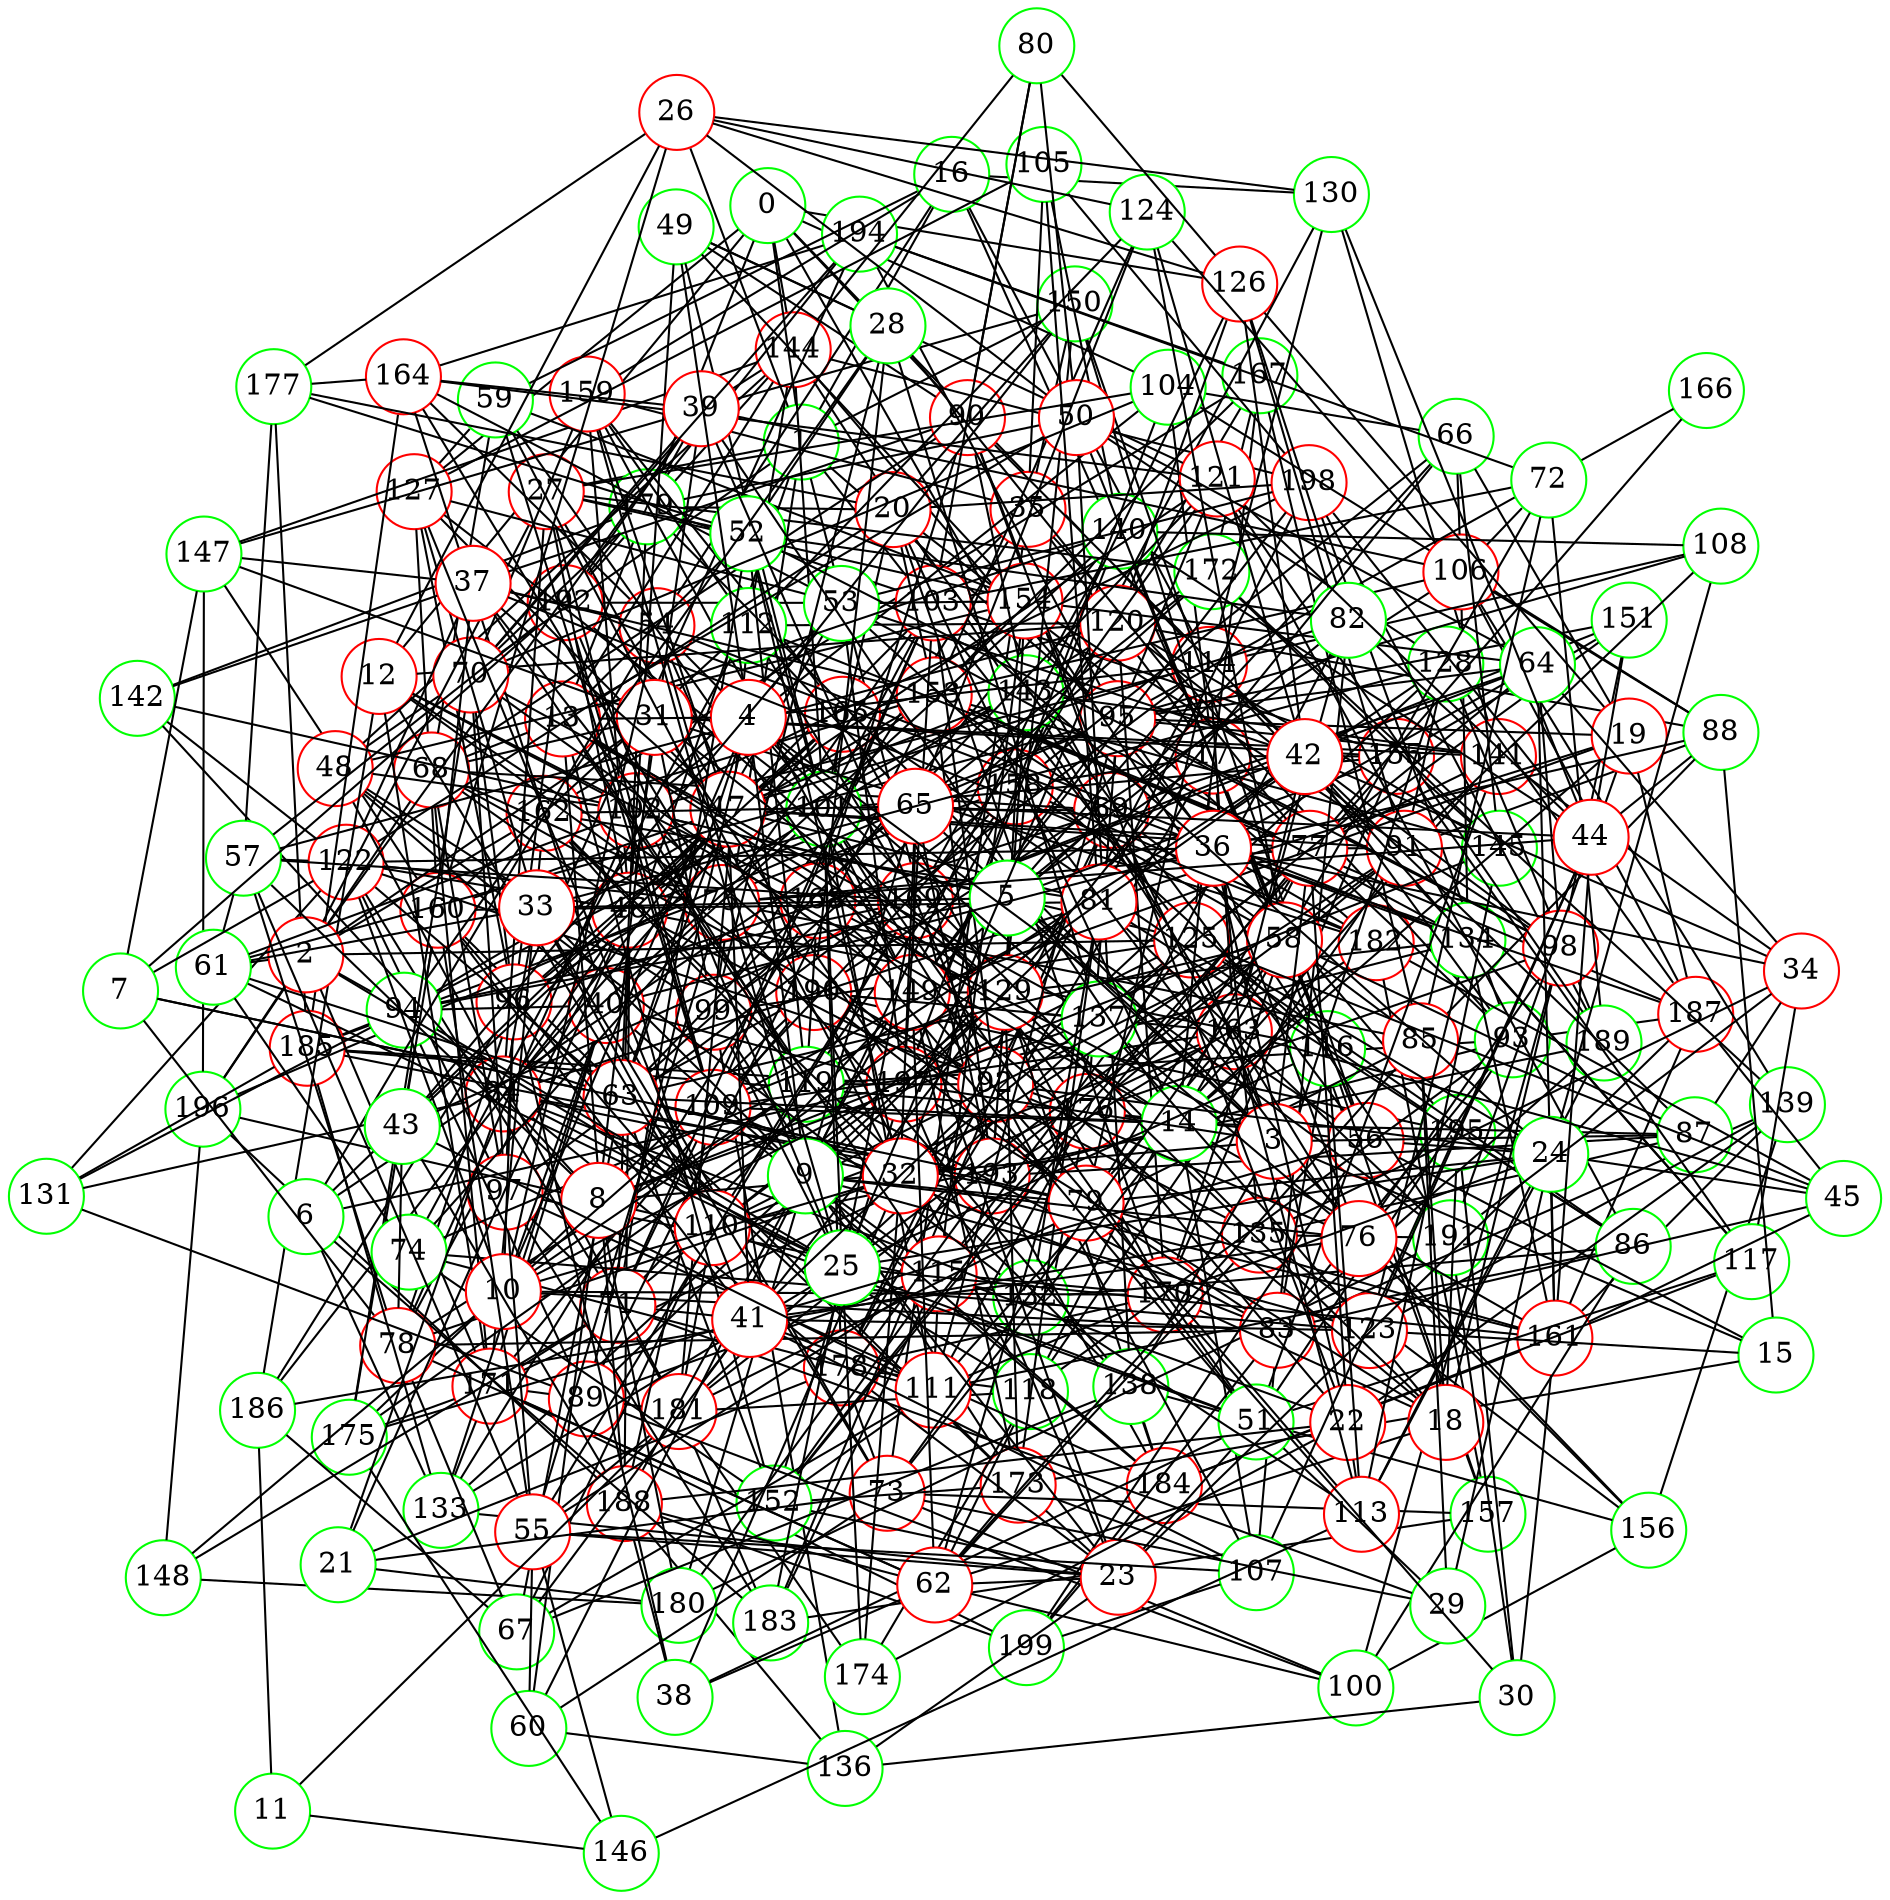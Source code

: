 graph {
graph ["layout"="fdp"]
node ["style"="filled","fillcolor"="white","fixedsize"="true","shape"="circle"]
"0" ["color"="green"]
"144" ["color"="red"]
"192" ["color"="red"]
"194" ["color"="green"]
"147" ["color"="green"]
"160" ["color"="red"]
"173" ["color"="red"]
"175" ["color"="green"]
"190" ["color"="red"]
"195" ["color"="green"]
"196" ["color"="green"]
"163" ["color"="red"]
"171" ["color"="red"]
"199" ["color"="green"]
"198" ["color"="red"]
"1" ["color"="green"]
"16" ["color"="green"]
"17" ["color"="red"]
"35" ["color"="red"]
"99" ["color"="red"]
"136" ["color"="green"]
"188" ["color"="red"]
"125" ["color"="red"]
"197" ["color"="red"]
"167" ["color"="green"]
"172" ["color"="green"]
"181" ["color"="red"]
"183" ["color"="green"]
"151" ["color"="green"]
"169" ["color"="red"]
"176" ["color"="red"]
"185" ["color"="red"]
"155" ["color"="red"]
"179" ["color"="green"]
"170" ["color"="red"]
"178" ["color"="red"]
"158" ["color"="red"]
"182" ["color"="red"]
"193" ["color"="red"]
"150" ["color"="green"]
"73" ["color"="red"]
"100" ["color"="green"]
"156" ["color"="green"]
"157" ["color"="green"]
"105" ["color"="green"]
"140" ["color"="green"]
"168" ["color"="red"]
"127" ["color"="red"]
"93" ["color"="green"]
"118" ["color"="green"]
"174" ["color"="green"]
"119" ["color"="green"]
"187" ["color"="red"]
"46" ["color"="red"]
"96" ["color"="red"]
"97" ["color"="red"]
"114" ["color"="red"]
"130" ["color"="green"]
"141" ["color"="red"]
"143" ["color"="green"]
"134" ["color"="green"]
"161" ["color"="red"]
"184" ["color"="red"]
"132" ["color"="green"]
"122" ["color"="red"]
"131" ["color"="green"]
"142" ["color"="green"]
"165" ["color"="red"]
"186" ["color"="green"]
"162" ["color"="red"]
"68" ["color"="red"]
"69" ["color"="red"]
"101" ["color"="green"]
"103" ["color"="red"]
"154" ["color"="red"]
"191" ["color"="green"]
"109" ["color"="red"]
"129" ["color"="red"]
"133" ["color"="green"]
"149" ["color"="red"]
"159" ["color"="red"]
"111" ["color"="red"]
"115" ["color"="red"]
"152" ["color"="green"]
"85" ["color"="red"]
"88" ["color"="green"]
"104" ["color"="green"]
"120" ["color"="red"]
"145" ["color"="green"]
"153" ["color"="red"]
"126" ["color"="red"]
"106" ["color"="red"]
"139" ["color"="green"]
"124" ["color"="green"]
"91" ["color"="red"]
"128" ["color"="green"]
"135" ["color"="red"]
"189" ["color"="green"]
"108" ["color"="green"]
"90" ["color"="red"]
"95" ["color"="red"]
"98" ["color"="red"]
"166" ["color"="green"]
"121" ["color"="red"]
"164" ["color"="red"]
"177" ["color"="green"]
"75" ["color"="red"]
"138" ["color"="green"]
"77" ["color"="red"]
"112" ["color"="green"]
"92" ["color"="red"]
"107" ["color"="green"]
"102" ["color"="red"]
"71" ["color"="red"]
"148" ["color"="green"]
"180" ["color"="green"]
"78" ["color"="red"]
"83" ["color"="red"]
"116" ["color"="green"]
"49" ["color"="green"]
"84" ["color"="red"]
"20" ["color"="red"]
"56" ["color"="red"]
"54" ["color"="red"]
"59" ["color"="green"]
"48" ["color"="red"]
"40" ["color"="red"]
"53" ["color"="green"]
"94" ["color"="green"]
"26" ["color"="red"]
"50" ["color"="red"]
"64" ["color"="green"]
"137" ["color"="green"]
"80" ["color"="green"]
"27" ["color"="red"]
"52" ["color"="green"]
"82" ["color"="green"]
"47" ["color"="red"]
"81" ["color"="red"]
"86" ["color"="green"]
"89" ["color"="red"]
"63" ["color"="red"]
"67" ["color"="green"]
"110" ["color"="red"]
"79" ["color"="red"]
"12" ["color"="red"]
"13" ["color"="red"]
"14" ["color"="green"]
"39" ["color"="red"]
"70" ["color"="red"]
"19" ["color"="red"]
"66" ["color"="green"]
"87" ["color"="green"]
"58" ["color"="red"]
"72" ["color"="green"]
"2" ["color"="red"]
"61" ["color"="green"]
"74" ["color"="green"]
"123" ["color"="red"]
"31" ["color"="red"]
"3" ["color"="red"]
"65" ["color"="red"]
"5" ["color"="green"]
"32" ["color"="red"]
"38" ["color"="green"]
"51" ["color"="green"]
"117" ["color"="green"]
"62" ["color"="red"]
"33" ["color"="red"]
"8" ["color"="red"]
"57" ["color"="green"]
"60" ["color"="green"]
"15" ["color"="green"]
"4" ["color"="red"]
"9" ["color"="green"]
"23" ["color"="red"]
"55" ["color"="red"]
"146" ["color"="green"]
"76" ["color"="red"]
"10" ["color"="red"]
"6" ["color"="green"]
"7" ["color"="green"]
"11" ["color"="green"]
"18" ["color"="red"]
"21" ["color"="green"]
"22" ["color"="red"]
"113" ["color"="red"]
"36" ["color"="red"]
"24" ["color"="green"]
"25" ["color"="green"]
"29" ["color"="green"]
"45" ["color"="green"]
"28" ["color"="green"]
"30" ["color"="green"]
"34" ["color"="red"]
"42" ["color"="red"]
"37" ["color"="red"]
"41" ["color"="red"]
"43" ["color"="green"]
"44" ["color"="red"]
"0" -- "144"
"0" -- "1"
"0" -- "114"
"0" -- "69"
"0" -- "104"
"0" -- "90"
"0" -- "12"
"0" -- "13"
"0" -- "126"
"0" -- "127"
"144" -- "192"
"144" -- "147"
"144" -- "163"
"144" -- "195"
"144" -- "198"
"192" -- "194"
"147" -- "160"
"147" -- "196"
"160" -- "173"
"160" -- "175"
"175" -- "190"
"190" -- "195"
"163" -- "171"
"163" -- "190"
"171" -- "199"
"171" -- "175"
"171" -- "190"
"1" -- "16"
"1" -- "48"
"1" -- "193"
"1" -- "99"
"1" -- "150"
"1" -- "182"
"1" -- "40"
"1" -- "26"
"1" -- "27"
"1" -- "125"
"16" -- "17"
"16" -- "114"
"16" -- "130"
"16" -- "54"
"16" -- "59"
"16" -- "159"
"17" -- "35"
"17" -- "197"
"17" -- "135"
"17" -- "104"
"17" -- "178"
"17" -- "20"
"17" -- "150"
"17" -- "56"
"17" -- "155"
"17" -- "93"
"17" -- "157"
"17" -- "158"
"35" -- "99"
"35" -- "150"
"35" -- "73"
"35" -- "105"
"35" -- "93"
"35" -- "46"
"35" -- "159"
"99" -- "136"
"99" -- "125"
"99" -- "173"
"99" -- "158"
"136" -- "188"
"188" -- "196"
"188" -- "199"
"125" -- "197"
"125" -- "167"
"125" -- "181"
"125" -- "151"
"167" -- "194"
"167" -- "172"
"181" -- "183"
"151" -- "169"
"151" -- "155"
"169" -- "176"
"176" -- "185"
"185" -- "197"
"155" -- "179"
"155" -- "170"
"170" -- "178"
"158" -- "182"
"158" -- "167"
"158" -- "185"
"158" -- "188"
"182" -- "193"
"73" -- "178"
"73" -- "100"
"73" -- "157"
"100" -- "156"
"157" -- "182"
"157" -- "183"
"105" -- "198"
"105" -- "140"
"105" -- "127"
"140" -- "197"
"140" -- "168"
"140" -- "169"
"127" -- "160"
"93" -- "193"
"93" -- "118"
"93" -- "198"
"93" -- "119"
"93" -- "187"
"118" -- "176"
"118" -- "178"
"118" -- "181"
"118" -- "174"
"118" -- "190"
"174" -- "181"
"119" -- "168"
"119" -- "158"
"46" -- "96"
"46" -- "162"
"46" -- "68"
"46" -- "165"
"46" -- "102"
"46" -- "71"
"46" -- "135"
"46" -- "78"
"46" -- "49"
"46" -- "84"
"46" -- "116"
"46" -- "153"
"46" -- "122"
"46" -- "188"
"46" -- "95"
"46" -- "159"
"96" -- "192"
"96" -- "97"
"96" -- "194"
"96" -- "165"
"96" -- "172"
"96" -- "173"
"96" -- "186"
"96" -- "127"
"97" -- "114"
"97" -- "132"
"97" -- "183"
"97" -- "184"
"97" -- "122"
"114" -- "130"
"114" -- "163"
"114" -- "134"
"114" -- "178"
"130" -- "141"
"130" -- "158"
"141" -- "143"
"143" -- "193"
"134" -- "161"
"134" -- "197"
"161" -- "184"
"161" -- "187"
"184" -- "193"
"184" -- "199"
"122" -- "131"
"122" -- "142"
"122" -- "176"
"131" -- "185"
"142" -- "179"
"165" -- "195"
"165" -- "168"
"165" -- "170"
"162" -- "167"
"162" -- "171"
"68" -- "97"
"68" -- "196"
"68" -- "69"
"68" -- "90"
"68" -- "75"
"68" -- "171"
"68" -- "92"
"69" -- "96"
"69" -- "101"
"69" -- "178"
"69" -- "85"
"69" -- "149"
"69" -- "183"
"69" -- "153"
"69" -- "90"
"69" -- "95"
"101" -- "103"
"101" -- "111"
"101" -- "144"
"101" -- "178"
"101" -- "149"
"101" -- "155"
"101" -- "127"
"103" -- "192"
"103" -- "197"
"103" -- "154"
"103" -- "109"
"154" -- "191"
"109" -- "192"
"109" -- "129"
"109" -- "163"
"109" -- "184"
"109" -- "188"
"109" -- "158"
"129" -- "192"
"129" -- "193"
"129" -- "133"
"129" -- "134"
"129" -- "173"
"129" -- "149"
"129" -- "181"
"129" -- "150"
"129" -- "184"
"129" -- "154"
"133" -- "168"
"133" -- "185"
"133" -- "171"
"149" -- "198"
"149" -- "173"
"149" -- "159"
"159" -- "165"
"111" -- "176"
"111" -- "115"
"111" -- "152"
"111" -- "170"
"111" -- "141"
"115" -- "183"
"115" -- "152"
"115" -- "154"
"115" -- "170"
"115" -- "155"
"115" -- "125"
"152" -- "176"
"152" -- "197"
"152" -- "173"
"85" -- "181"
"85" -- "167"
"85" -- "88"
"88" -- "104"
"88" -- "120"
"88" -- "106"
"88" -- "91"
"104" -- "197"
"120" -- "145"
"120" -- "170"
"120" -- "126"
"145" -- "153"
"145" -- "155"
"145" -- "172"
"153" -- "193"
"153" -- "162"
"153" -- "167"
"153" -- "154"
"153" -- "187"
"106" -- "165"
"106" -- "134"
"106" -- "139"
"106" -- "187"
"106" -- "124"
"106" -- "190"
"139" -- "161"
"139" -- "156"
"139" -- "172"
"124" -- "153"
"91" -- "128"
"91" -- "176"
"91" -- "118"
"91" -- "120"
"91" -- "108"
"91" -- "126"
"128" -- "135"
"128" -- "187"
"128" -- "189"
"135" -- "186"
"135" -- "156"
"135" -- "191"
"189" -- "198"
"108" -- "114"
"108" -- "140"
"90" -- "168"
"90" -- "143"
"95" -- "98"
"95" -- "194"
"95" -- "196"
"95" -- "166"
"95" -- "108"
"95" -- "141"
"95" -- "111"
"95" -- "176"
"95" -- "149"
"95" -- "151"
"95" -- "121"
"98" -- "176"
"98" -- "100"
"98" -- "151"
"98" -- "154"
"121" -- "164"
"121" -- "169"
"121" -- "189"
"164" -- "177"
"164" -- "194"
"164" -- "185"
"177" -- "185"
"75" -- "164"
"75" -- "85"
"75" -- "103"
"75" -- "122"
"75" -- "138"
"75" -- "77"
"138" -- "162"
"138" -- "184"
"138" -- "156"
"77" -- "132"
"77" -- "166"
"77" -- "141"
"77" -- "112"
"77" -- "118"
"77" -- "152"
"77" -- "153"
"77" -- "91"
"112" -- "144"
"112" -- "160"
"112" -- "181"
"112" -- "120"
"112" -- "169"
"112" -- "124"
"112" -- "159"
"92" -- "128"
"92" -- "101"
"92" -- "103"
"92" -- "119"
"92" -- "107"
"92" -- "190"
"107" -- "199"
"107" -- "173"
"102" -- "198"
"102" -- "104"
"102" -- "142"
"102" -- "114"
"102" -- "119"
"102" -- "125"
"71" -- "97"
"71" -- "129"
"71" -- "103"
"71" -- "171"
"71" -- "109"
"71" -- "148"
"71" -- "149"
"71" -- "181"
"71" -- "122"
"148" -- "180"
"148" -- "196"
"180" -- "193"
"180" -- "191"
"78" -- "96"
"78" -- "83"
"78" -- "102"
"78" -- "119"
"83" -- "199"
"83" -- "107"
"83" -- "139"
"83" -- "109"
"83" -- "116"
"83" -- "119"
"83" -- "93"
"83" -- "189"
"116" -- "157"
"49" -- "101"
"49" -- "121"
"49" -- "90"
"49" -- "154"
"84" -- "193"
"84" -- "131"
"84" -- "132"
"84" -- "165"
"84" -- "140"
"84" -- "178"
"20" -- "177"
"20" -- "179"
"20" -- "101"
"20" -- "150"
"20" -- "198"
"20" -- "56"
"20" -- "153"
"20" -- "122"
"20" -- "170"
"56" -- "176"
"56" -- "150"
"56" -- "199"
"56" -- "140"
"54" -- "164"
"54" -- "134"
"54" -- "135"
"54" -- "190"
"59" -- "68"
"59" -- "149"
"59" -- "154"
"59" -- "109"
"59" -- "127"
"48" -- "144"
"48" -- "99"
"48" -- "132"
"48" -- "181"
"48" -- "102"
"48" -- "154"
"40" -- "164"
"40" -- "101"
"40" -- "133"
"40" -- "197"
"40" -- "73"
"40" -- "171"
"40" -- "48"
"40" -- "53"
"40" -- "184"
"40" -- "94"
"53" -- "116"
"53" -- "164"
"53" -- "197"
"53" -- "102"
"53" -- "134"
"53" -- "198"
"53" -- "154"
"53" -- "127"
"94" -- "162"
"94" -- "131"
"94" -- "153"
"94" -- "169"
"94" -- "185"
"94" -- "143"
"26" -- "160"
"26" -- "177"
"26" -- "50"
"26" -- "130"
"26" -- "124"
"26" -- "126"
"50" -- "64"
"50" -- "80"
"50" -- "128"
"50" -- "179"
"50" -- "116"
"50" -- "138"
"64" -- "161"
"64" -- "98"
"64" -- "69"
"64" -- "137"
"64" -- "169"
"64" -- "154"
"64" -- "95"
"137" -- "190"
"80" -- "144"
"80" -- "103"
"80" -- "90"
"80" -- "126"
"27" -- "52"
"27" -- "84"
"27" -- "104"
"27" -- "154"
"27" -- "172"
"27" -- "109"
"27" -- "46"
"27" -- "47"
"52" -- "177"
"52" -- "82"
"52" -- "98"
"52" -- "101"
"52" -- "71"
"52" -- "119"
"82" -- "176"
"82" -- "83"
"82" -- "163"
"82" -- "141"
"82" -- "126"
"47" -- "160"
"47" -- "77"
"47" -- "143"
"47" -- "81"
"47" -- "82"
"47" -- "121"
"47" -- "186"
"47" -- "91"
"47" -- "63"
"47" -- "127"
"47" -- "159"
"81" -- "128"
"81" -- "160"
"81" -- "162"
"81" -- "132"
"81" -- "198"
"81" -- "105"
"81" -- "109"
"81" -- "173"
"81" -- "84"
"81" -- "86"
"81" -- "89"
"81" -- "191"
"86" -- "195"
"86" -- "100"
"86" -- "132"
"86" -- "121"
"86" -- "125"
"86" -- "111"
"89" -- "115"
"89" -- "131"
"89" -- "100"
"89" -- "181"
"89" -- "153"
"89" -- "171"
"89" -- "94"
"63" -- "193"
"63" -- "67"
"63" -- "172"
"63" -- "79"
"63" -- "179"
"63" -- "152"
"63" -- "121"
"63" -- "122"
"63" -- "190"
"67" -- "138"
"67" -- "186"
"67" -- "78"
"67" -- "110"
"67" -- "111"
"110" -- "160"
"110" -- "163"
"110" -- "196"
"110" -- "181"
"110" -- "197"
"110" -- "169"
"110" -- "189"
"79" -- "161"
"79" -- "114"
"79" -- "83"
"79" -- "163"
"79" -- "102"
"79" -- "185"
"79" -- "190"
"12" -- "102"
"12" -- "120"
"12" -- "168"
"12" -- "26"
"12" -- "186"
"12" -- "75"
"12" -- "171"
"12" -- "110"
"12" -- "190"
"13" -- "144"
"13" -- "129"
"13" -- "50"
"13" -- "52"
"13" -- "68"
"13" -- "119"
"13" -- "152"
"13" -- "140"
"13" -- "188"
"13" -- "14"
"14" -- "161"
"14" -- "102"
"14" -- "39"
"14" -- "73"
"14" -- "107"
"14" -- "109"
"14" -- "176"
"14" -- "17"
"14" -- "19"
"14" -- "20"
"14" -- "182"
"14" -- "87"
"14" -- "58"
"14" -- "63"
"39" -- "144"
"39" -- "192"
"39" -- "147"
"39" -- "179"
"39" -- "164"
"39" -- "70"
"39" -- "150"
"39" -- "106"
"39" -- "92"
"39" -- "46"
"70" -- "96"
"70" -- "97"
"70" -- "194"
"70" -- "179"
"70" -- "149"
"70" -- "104"
"70" -- "137"
"70" -- "159"
"70" -- "175"
"19" -- "81"
"19" -- "66"
"19" -- "149"
"19" -- "187"
"19" -- "126"
"19" -- "95"
"19" -- "191"
"66" -- "129"
"66" -- "145"
"66" -- "69"
"66" -- "104"
"66" -- "106"
"66" -- "158"
"87" -- "193"
"87" -- "114"
"87" -- "135"
"58" -- "181"
"58" -- "87"
"58" -- "72"
"58" -- "73"
"58" -- "170"
"58" -- "124"
"58" -- "110"
"58" -- "158"
"58" -- "63"
"72" -- "194"
"72" -- "85"
"72" -- "103"
"72" -- "106"
"72" -- "189"
"2" -- "162"
"2" -- "196"
"2" -- "118"
"2" -- "39"
"2" -- "27"
"2" -- "171"
"2" -- "61"
"2" -- "125"
"2" -- "94"
"2" -- "31"
"61" -- "102"
"61" -- "74"
"61" -- "63"
"61" -- "95"
"74" -- "112"
"74" -- "119"
"74" -- "152"
"74" -- "75"
"74" -- "123"
"74" -- "111"
"123" -- "134"
"123" -- "137"
"123" -- "139"
"31" -- "129"
"31" -- "99"
"31" -- "147"
"31" -- "68"
"31" -- "197"
"31" -- "182"
"31" -- "155"
"31" -- "141"
"3" -- "65"
"3" -- "163"
"3" -- "5"
"3" -- "69"
"3" -- "197"
"3" -- "8"
"3" -- "168"
"3" -- "138"
"3" -- "77"
"3" -- "15"
"3" -- "179"
"3" -- "87"
"3" -- "156"
"3" -- "125"
"65" -- "112"
"65" -- "193"
"65" -- "162"
"65" -- "180"
"65" -- "149"
"65" -- "124"
"65" -- "172"
"5" -- "32"
"5" -- "17"
"5" -- "33"
"5" -- "82"
"5" -- "114"
"5" -- "102"
"5" -- "56"
"5" -- "155"
"5" -- "94"
"32" -- "65"
"32" -- "161"
"32" -- "162"
"32" -- "38"
"32" -- "78"
"32" -- "174"
"32" -- "52"
"32" -- "84"
"32" -- "59"
"32" -- "91"
"32" -- "125"
"38" -- "96"
"38" -- "51"
"38" -- "188"
"38" -- "62"
"51" -- "101"
"51" -- "117"
"51" -- "168"
"51" -- "93"
"51" -- "141"
"51" -- "110"
"51" -- "79"
"117" -- "134"
"117" -- "184"
"117" -- "155"
"62" -- "100"
"62" -- "135"
"62" -- "137"
"62" -- "171"
"62" -- "173"
"62" -- "78"
"62" -- "85"
"62" -- "149"
"62" -- "118"
"62" -- "188"
"33" -- "128"
"33" -- "84"
"33" -- "73"
"33" -- "61"
"33" -- "110"
"33" -- "127"
"8" -- "145"
"8" -- "180"
"8" -- "57"
"8" -- "137"
"8" -- "60"
"8" -- "142"
"8" -- "31"
"57" -- "192"
"57" -- "177"
"57" -- "120"
"57" -- "169"
"57" -- "122"
"57" -- "61"
"57" -- "78"
"60" -- "136"
"60" -- "73"
"15" -- "56"
"15" -- "88"
"15" -- "123"
"15" -- "173"
"4" -- "49"
"4" -- "114"
"4" -- "101"
"4" -- "150"
"4" -- "9"
"4" -- "89"
"4" -- "137"
"4" -- "10"
"4" -- "13"
"4" -- "63"
"4" -- "191"
"9" -- "33"
"9" -- "115"
"9" -- "23"
"9" -- "123"
"9" -- "60"
"9" -- "76"
"9" -- "126"
"9" -- "79"
"9" -- "159"
"23" -- "178"
"23" -- "51"
"23" -- "133"
"23" -- "149"
"23" -- "197"
"23" -- "55"
"23" -- "136"
"23" -- "152"
"23" -- "187"
"23" -- "173"
"23" -- "62"
"55" -- "160"
"55" -- "97"
"55" -- "146"
"55" -- "115"
"55" -- "181"
"55" -- "57"
"55" -- "169"
"55" -- "75"
"55" -- "107"
"55" -- "60"
"146" -- "175"
"76" -- "98"
"76" -- "195"
"76" -- "137"
"76" -- "92"
"76" -- "156"
"76" -- "158"
"76" -- "143"
"10" -- "32"
"10" -- "96"
"10" -- "83"
"10" -- "148"
"10" -- "197"
"10" -- "54"
"10" -- "119"
"10" -- "40"
"10" -- "122"
"10" -- "170"
"10" -- "109"
"6" -- "65"
"6" -- "133"
"6" -- "197"
"6" -- "54"
"6" -- "183"
"6" -- "47"
"7" -- "192"
"7" -- "193"
"7" -- "147"
"7" -- "122"
"7" -- "78"
"7" -- "63"
"11" -- "146"
"11" -- "181"
"11" -- "186"
"18" -- "129"
"18" -- "98"
"18" -- "195"
"18" -- "85"
"18" -- "197"
"18" -- "168"
"18" -- "170"
"18" -- "123"
"18" -- "62"
"21" -- "178"
"21" -- "84"
"21" -- "180"
"21" -- "73"
"21" -- "46"
"22" -- "176"
"22" -- "113"
"22" -- "115"
"22" -- "36"
"22" -- "90"
"22" -- "139"
"22" -- "188"
"22" -- "77"
"22" -- "174"
"113" -- "145"
"113" -- "146"
"113" -- "163"
"113" -- "116"
"113" -- "132"
"113" -- "149"
"113" -- "189"
"36" -- "64"
"36" -- "192"
"36" -- "134"
"36" -- "182"
"36" -- "40"
"36" -- "88"
"36" -- "122"
"36" -- "187"
"36" -- "76"
"36" -- "95"
"24" -- "113"
"24" -- "161"
"24" -- "103"
"24" -- "56"
"24" -- "25"
"24" -- "170"
"24" -- "92"
"24" -- "108"
"24" -- "29"
"24" -- "45"
"24" -- "125"
"24" -- "79"
"25" -- "192"
"25" -- "161"
"25" -- "99"
"25" -- "101"
"25" -- "133"
"25" -- "169"
"25" -- "174"
"25" -- "51"
"25" -- "84"
"25" -- "116"
"25" -- "54"
"25" -- "183"
"25" -- "120"
"25" -- "91"
"25" -- "61"
"25" -- "94"
"29" -- "51"
"29" -- "85"
"29" -- "71"
"29" -- "73"
"45" -- "161"
"45" -- "83"
"45" -- "163"
"45" -- "182"
"45" -- "187"
"45" -- "125"
"28" -- "49"
"28" -- "162"
"28" -- "99"
"28" -- "52"
"28" -- "137"
"28" -- "77"
"28" -- "190"
"30" -- "161"
"30" -- "195"
"30" -- "136"
"30" -- "170"
"30" -- "191"
"34" -- "64"
"34" -- "36"
"34" -- "117"
"34" -- "87"
"34" -- "135"
"34" -- "42"
"34" -- "141"
"34" -- "191"
"42" -- "98"
"42" -- "163"
"42" -- "53"
"42" -- "117"
"42" -- "119"
"42" -- "90"
"42" -- "124"
"42" -- "93"
"42" -- "126"
"42" -- "175"
"37" -- "160"
"37" -- "115"
"37" -- "147"
"37" -- "54"
"37" -- "182"
"37" -- "153"
"37" -- "90"
"37" -- "122"
"37" -- "75"
"37" -- "142"
"37" -- "47"
"41" -- "160"
"41" -- "67"
"41" -- "71"
"41" -- "56"
"41" -- "107"
"41" -- "123"
"41" -- "76"
"41" -- "92"
"41" -- "47"
"41" -- "111"
"41" -- "127"
"41" -- "175"
"43" -- "160"
"43" -- "53"
"43" -- "165"
"43" -- "169"
"43" -- "188"
"43" -- "78"
"43" -- "111"
"44" -- "65"
"44" -- "161"
"44" -- "130"
"44" -- "198"
"44" -- "151"
"44" -- "88"
"44" -- "121"
"44" -- "75"
"44" -- "107"
"44" -- "123"
"44" -- "140"
}